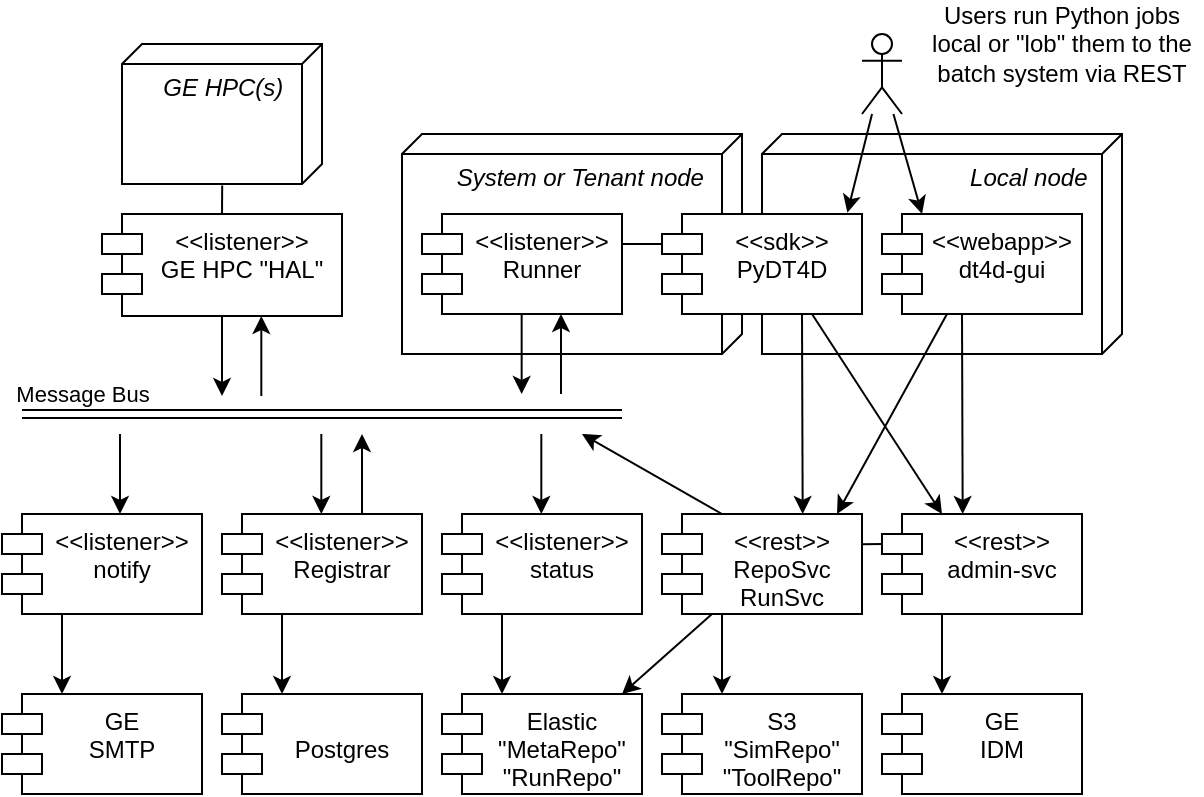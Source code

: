 <mxfile version="17.4.2" type="device"><diagram id="vH4Eko2LUD39kcNA0xVm" name="Page-1"><mxGraphModel dx="1122" dy="836" grid="1" gridSize="10" guides="1" tooltips="1" connect="1" arrows="1" fold="1" page="1" pageScale="1" pageWidth="1169" pageHeight="827" math="0" shadow="0"><root><mxCell id="0"/><mxCell id="1" parent="0"/><mxCell id="eq2F0zOwj1mEJkTqMkhJ-58" value="&amp;nbsp; &amp;nbsp; &amp;nbsp; &amp;nbsp; &amp;nbsp; &amp;nbsp; &amp;nbsp; &amp;nbsp; &amp;nbsp; &amp;nbsp; &amp;nbsp; &amp;nbsp; &amp;nbsp; &amp;nbsp; &amp;nbsp; Local node" style="verticalAlign=top;align=left;spacingTop=8;spacingLeft=2;spacingRight=12;shape=cube;size=10;direction=south;fontStyle=2;html=1;" vertex="1" parent="1"><mxGeometry x="550" y="135" width="180" height="110" as="geometry"/></mxCell><mxCell id="eq2F0zOwj1mEJkTqMkhJ-1" value="GE &#10;IDM" style="shape=module;align=left;spacingLeft=20;align=center;verticalAlign=top;" vertex="1" parent="1"><mxGeometry x="610" y="415" width="100" height="50" as="geometry"/></mxCell><mxCell id="eq2F0zOwj1mEJkTqMkhJ-2" value="&lt;&lt;rest&gt;&gt;&#10;admin-svc" style="shape=module;align=left;spacingLeft=20;align=center;verticalAlign=top;" vertex="1" parent="1"><mxGeometry x="610" y="325" width="100" height="50" as="geometry"/></mxCell><mxCell id="eq2F0zOwj1mEJkTqMkhJ-5" value="&amp;nbsp; &amp;nbsp; &amp;nbsp; &amp;nbsp;System or Tenant node" style="verticalAlign=top;align=left;spacingTop=8;spacingLeft=2;spacingRight=12;shape=cube;size=10;direction=south;fontStyle=2;html=1;" vertex="1" parent="1"><mxGeometry x="370" y="135" width="170" height="110" as="geometry"/></mxCell><mxCell id="eq2F0zOwj1mEJkTqMkhJ-6" value="&lt;&lt;rest&gt;&gt;&#10;RepoSvc&#10;RunSvc" style="shape=module;align=left;spacingLeft=20;align=center;verticalAlign=top;" vertex="1" parent="1"><mxGeometry x="500" y="325" width="100" height="50" as="geometry"/></mxCell><mxCell id="eq2F0zOwj1mEJkTqMkhJ-14" value="&lt;&lt;webapp&gt;&gt;&#10;dt4d-gui" style="shape=module;align=left;spacingLeft=20;align=center;verticalAlign=top;" vertex="1" parent="1"><mxGeometry x="610" y="175" width="100" height="50" as="geometry"/></mxCell><mxCell id="eq2F0zOwj1mEJkTqMkhJ-15" value="&lt;&lt;sdk&gt;&gt;&#10;PyDT4D" style="shape=module;align=left;spacingLeft=20;align=center;verticalAlign=top;" vertex="1" parent="1"><mxGeometry x="500" y="175" width="100" height="50" as="geometry"/></mxCell><mxCell id="eq2F0zOwj1mEJkTqMkhJ-16" value="&lt;&lt;listener&gt;&gt;&#10;Runner" style="shape=module;align=left;spacingLeft=20;align=center;verticalAlign=top;" vertex="1" parent="1"><mxGeometry x="380" y="175" width="100" height="50" as="geometry"/></mxCell><mxCell id="eq2F0zOwj1mEJkTqMkhJ-17" value="" style="shape=link;html=1;rounded=0;" edge="1" parent="1"><mxGeometry width="100" relative="1" as="geometry"><mxPoint x="180" y="275" as="sourcePoint"/><mxPoint x="480" y="275" as="targetPoint"/></mxGeometry></mxCell><mxCell id="eq2F0zOwj1mEJkTqMkhJ-18" value="Message Bus" style="edgeLabel;html=1;align=center;verticalAlign=middle;resizable=0;points=[];" vertex="1" connectable="0" parent="eq2F0zOwj1mEJkTqMkhJ-17"><mxGeometry x="0.799" y="2" relative="1" as="geometry"><mxPoint x="-240" y="-8" as="offset"/></mxGeometry></mxCell><mxCell id="eq2F0zOwj1mEJkTqMkhJ-20" value="&lt;&lt;listener&gt;&gt;&#10;notify" style="shape=module;align=left;spacingLeft=20;align=center;verticalAlign=top;" vertex="1" parent="1"><mxGeometry x="170" y="325" width="100" height="50" as="geometry"/></mxCell><mxCell id="eq2F0zOwj1mEJkTqMkhJ-21" value="&lt;&lt;listener&gt;&gt;&#10;Registrar" style="shape=module;align=left;spacingLeft=20;align=center;verticalAlign=top;" vertex="1" parent="1"><mxGeometry x="280" y="325" width="100" height="50" as="geometry"/></mxCell><mxCell id="eq2F0zOwj1mEJkTqMkhJ-22" value="&lt;&lt;listener&gt;&gt;&#10;status" style="shape=module;align=left;spacingLeft=20;align=center;verticalAlign=top;" vertex="1" parent="1"><mxGeometry x="390" y="325" width="100" height="50" as="geometry"/></mxCell><mxCell id="eq2F0zOwj1mEJkTqMkhJ-23" value="S3&#10;&quot;SimRepo&quot;&#10;&quot;ToolRepo&quot;" style="shape=module;align=left;spacingLeft=20;align=center;verticalAlign=top;" vertex="1" parent="1"><mxGeometry x="500" y="415" width="100" height="50" as="geometry"/></mxCell><mxCell id="eq2F0zOwj1mEJkTqMkhJ-24" value="&#10;Postgres" style="shape=module;align=left;spacingLeft=20;align=center;verticalAlign=top;" vertex="1" parent="1"><mxGeometry x="280" y="415" width="100" height="50" as="geometry"/></mxCell><mxCell id="eq2F0zOwj1mEJkTqMkhJ-25" value="Elastic&#10;&quot;MetaRepo&quot;&#10;&quot;RunRepo&quot;" style="shape=module;align=left;spacingLeft=20;align=center;verticalAlign=top;" vertex="1" parent="1"><mxGeometry x="390" y="415" width="100" height="50" as="geometry"/></mxCell><mxCell id="eq2F0zOwj1mEJkTqMkhJ-27" value="GE &#10;SMTP" style="shape=module;align=left;spacingLeft=20;align=center;verticalAlign=top;" vertex="1" parent="1"><mxGeometry x="170" y="415" width="100" height="50" as="geometry"/></mxCell><mxCell id="eq2F0zOwj1mEJkTqMkhJ-28" value="&lt;&lt;listener&gt;&gt;&#10;GE HPC &quot;HAL&quot;" style="shape=module;align=left;spacingLeft=20;align=center;verticalAlign=top;" vertex="1" parent="1"><mxGeometry x="220" y="175" width="120" height="51" as="geometry"/></mxCell><mxCell id="eq2F0zOwj1mEJkTqMkhJ-33" value="" style="endArrow=classic;html=1;rounded=0;exitX=0.5;exitY=1;exitDx=0;exitDy=0;entryX=0.5;entryY=0;entryDx=0;entryDy=0;" edge="1" parent="1"><mxGeometry width="50" height="50" relative="1" as="geometry"><mxPoint x="530" y="375" as="sourcePoint"/><mxPoint x="530" y="415" as="targetPoint"/></mxGeometry></mxCell><mxCell id="eq2F0zOwj1mEJkTqMkhJ-34" value="" style="endArrow=classic;html=1;rounded=0;exitX=0.5;exitY=1;exitDx=0;exitDy=0;entryX=0.5;entryY=0;entryDx=0;entryDy=0;" edge="1" parent="1"><mxGeometry width="50" height="50" relative="1" as="geometry"><mxPoint x="420" y="375" as="sourcePoint"/><mxPoint x="420" y="415" as="targetPoint"/></mxGeometry></mxCell><mxCell id="eq2F0zOwj1mEJkTqMkhJ-35" value="" style="endArrow=classic;html=1;rounded=0;exitX=0.25;exitY=1;exitDx=0;exitDy=0;entryX=0.9;entryY=0;entryDx=0;entryDy=0;entryPerimeter=0;" edge="1" parent="1" source="eq2F0zOwj1mEJkTqMkhJ-6" target="eq2F0zOwj1mEJkTqMkhJ-25"><mxGeometry width="50" height="50" relative="1" as="geometry"><mxPoint x="540" y="375" as="sourcePoint"/><mxPoint x="540" y="415" as="targetPoint"/></mxGeometry></mxCell><mxCell id="eq2F0zOwj1mEJkTqMkhJ-36" value="" style="endArrow=classic;html=1;rounded=0;exitX=0.5;exitY=1;exitDx=0;exitDy=0;entryX=0.5;entryY=0;entryDx=0;entryDy=0;" edge="1" parent="1"><mxGeometry width="50" height="50" relative="1" as="geometry"><mxPoint x="310" y="375" as="sourcePoint"/><mxPoint x="310" y="415" as="targetPoint"/></mxGeometry></mxCell><mxCell id="eq2F0zOwj1mEJkTqMkhJ-37" value="" style="endArrow=classic;html=1;rounded=0;exitX=0.5;exitY=1;exitDx=0;exitDy=0;entryX=0.5;entryY=0;entryDx=0;entryDy=0;" edge="1" parent="1"><mxGeometry width="50" height="50" relative="1" as="geometry"><mxPoint x="200" y="375" as="sourcePoint"/><mxPoint x="200" y="415" as="targetPoint"/></mxGeometry></mxCell><mxCell id="eq2F0zOwj1mEJkTqMkhJ-38" value="" style="endArrow=classic;html=1;rounded=0;exitX=0.5;exitY=1;exitDx=0;exitDy=0;entryX=0.5;entryY=0;entryDx=0;entryDy=0;" edge="1" parent="1"><mxGeometry width="50" height="50" relative="1" as="geometry"><mxPoint x="640" y="375" as="sourcePoint"/><mxPoint x="640" y="415" as="targetPoint"/></mxGeometry></mxCell><mxCell id="eq2F0zOwj1mEJkTqMkhJ-39" value="" style="endArrow=classic;html=1;rounded=0;exitX=0.5;exitY=1;exitDx=0;exitDy=0;entryX=0.5;entryY=0;entryDx=0;entryDy=0;" edge="1" parent="1"><mxGeometry width="50" height="50" relative="1" as="geometry"><mxPoint x="439.66" y="285" as="sourcePoint"/><mxPoint x="439.66" y="325" as="targetPoint"/></mxGeometry></mxCell><mxCell id="eq2F0zOwj1mEJkTqMkhJ-40" value="" style="endArrow=classic;html=1;rounded=0;exitX=0.5;exitY=1;exitDx=0;exitDy=0;entryX=0.5;entryY=0;entryDx=0;entryDy=0;" edge="1" parent="1"><mxGeometry width="50" height="50" relative="1" as="geometry"><mxPoint x="329.66" y="285" as="sourcePoint"/><mxPoint x="329.66" y="325" as="targetPoint"/></mxGeometry></mxCell><mxCell id="eq2F0zOwj1mEJkTqMkhJ-41" value="" style="endArrow=classic;html=1;rounded=0;exitX=0.5;exitY=1;exitDx=0;exitDy=0;" edge="1" parent="1"><mxGeometry width="50" height="50" relative="1" as="geometry"><mxPoint x="350.0" y="325" as="sourcePoint"/><mxPoint x="350" y="285" as="targetPoint"/></mxGeometry></mxCell><mxCell id="eq2F0zOwj1mEJkTqMkhJ-42" value="" style="endArrow=classic;html=1;rounded=0;" edge="1" parent="1"><mxGeometry width="50" height="50" relative="1" as="geometry"><mxPoint x="570" y="225" as="sourcePoint"/><mxPoint x="570.34" y="325" as="targetPoint"/></mxGeometry></mxCell><mxCell id="eq2F0zOwj1mEJkTqMkhJ-43" value="" style="endArrow=classic;html=1;rounded=0;exitX=0.5;exitY=1;exitDx=0;exitDy=0;entryX=0.5;entryY=0;entryDx=0;entryDy=0;" edge="1" parent="1"><mxGeometry width="50" height="50" relative="1" as="geometry"><mxPoint x="229.0" y="285" as="sourcePoint"/><mxPoint x="229.0" y="325" as="targetPoint"/></mxGeometry></mxCell><mxCell id="eq2F0zOwj1mEJkTqMkhJ-44" value="" style="endArrow=classic;html=1;rounded=0;exitX=0.3;exitY=0;exitDx=0;exitDy=0;exitPerimeter=0;" edge="1" parent="1" source="eq2F0zOwj1mEJkTqMkhJ-6"><mxGeometry width="50" height="50" relative="1" as="geometry"><mxPoint x="645" y="255" as="sourcePoint"/><mxPoint x="460" y="285" as="targetPoint"/></mxGeometry></mxCell><mxCell id="eq2F0zOwj1mEJkTqMkhJ-45" value="" style="endArrow=none;html=1;rounded=0;exitX=0;exitY=0;exitDx=0;exitDy=15;exitPerimeter=0;entryX=0.995;entryY=0.303;entryDx=0;entryDy=0;entryPerimeter=0;" edge="1" parent="1" source="eq2F0zOwj1mEJkTqMkhJ-2" target="eq2F0zOwj1mEJkTqMkhJ-6"><mxGeometry width="50" height="50" relative="1" as="geometry"><mxPoint x="680" y="295" as="sourcePoint"/><mxPoint x="730" y="245" as="targetPoint"/></mxGeometry></mxCell><mxCell id="eq2F0zOwj1mEJkTqMkhJ-46" value="" style="endArrow=classic;html=1;rounded=0;exitX=0.5;exitY=1;exitDx=0;exitDy=0;" edge="1" parent="1"><mxGeometry width="50" height="50" relative="1" as="geometry"><mxPoint x="449.49" y="265" as="sourcePoint"/><mxPoint x="449.49" y="225" as="targetPoint"/></mxGeometry></mxCell><mxCell id="eq2F0zOwj1mEJkTqMkhJ-47" value="" style="endArrow=classic;html=1;rounded=0;exitX=0.5;exitY=1;exitDx=0;exitDy=0;entryX=0.5;entryY=0;entryDx=0;entryDy=0;" edge="1" parent="1"><mxGeometry width="50" height="50" relative="1" as="geometry"><mxPoint x="429.83" y="225" as="sourcePoint"/><mxPoint x="429.83" y="265" as="targetPoint"/></mxGeometry></mxCell><mxCell id="eq2F0zOwj1mEJkTqMkhJ-48" value="" style="endArrow=classic;html=1;rounded=0;exitX=0.75;exitY=1;exitDx=0;exitDy=0;entryX=0.3;entryY=0;entryDx=0;entryDy=0;entryPerimeter=0;" edge="1" parent="1" source="eq2F0zOwj1mEJkTqMkhJ-15" target="eq2F0zOwj1mEJkTqMkhJ-2"><mxGeometry width="50" height="50" relative="1" as="geometry"><mxPoint x="570.34" y="225" as="sourcePoint"/><mxPoint x="655.34" y="325" as="targetPoint"/></mxGeometry></mxCell><mxCell id="eq2F0zOwj1mEJkTqMkhJ-49" value="" style="endArrow=none;html=1;rounded=0;exitX=0;exitY=0;exitDx=0;exitDy=15;exitPerimeter=0;entryX=0.998;entryY=0.3;entryDx=0;entryDy=0;entryPerimeter=0;" edge="1" parent="1" source="eq2F0zOwj1mEJkTqMkhJ-15" target="eq2F0zOwj1mEJkTqMkhJ-16"><mxGeometry width="50" height="50" relative="1" as="geometry"><mxPoint x="520" y="145" as="sourcePoint"/><mxPoint x="570" y="95" as="targetPoint"/></mxGeometry></mxCell><mxCell id="eq2F0zOwj1mEJkTqMkhJ-50" value="" style="shape=umlActor;verticalLabelPosition=bottom;verticalAlign=top;html=1;outlineConnect=0;" vertex="1" parent="1"><mxGeometry x="600" y="85" width="20" height="40" as="geometry"/></mxCell><mxCell id="eq2F0zOwj1mEJkTqMkhJ-51" value="" style="endArrow=classic;html=1;rounded=0;" edge="1" parent="1"><mxGeometry width="50" height="50" relative="1" as="geometry"><mxPoint x="650" y="225" as="sourcePoint"/><mxPoint x="650.34" y="325" as="targetPoint"/></mxGeometry></mxCell><mxCell id="eq2F0zOwj1mEJkTqMkhJ-52" value="" style="endArrow=classic;html=1;rounded=0;exitX=0.5;exitY=1;exitDx=0;exitDy=0;" edge="1" parent="1"><mxGeometry width="50" height="50" relative="1" as="geometry"><mxPoint x="642.5" y="225" as="sourcePoint"/><mxPoint x="587.5" y="325" as="targetPoint"/></mxGeometry></mxCell><mxCell id="eq2F0zOwj1mEJkTqMkhJ-53" value="" style="endArrow=classic;html=1;rounded=0;entryX=0.927;entryY=-0.013;entryDx=0;entryDy=0;entryPerimeter=0;" edge="1" parent="1" source="eq2F0zOwj1mEJkTqMkhJ-50" target="eq2F0zOwj1mEJkTqMkhJ-15"><mxGeometry width="50" height="50" relative="1" as="geometry"><mxPoint x="610" y="135" as="sourcePoint"/><mxPoint x="604.8" y="175" as="targetPoint"/></mxGeometry></mxCell><mxCell id="eq2F0zOwj1mEJkTqMkhJ-54" value="" style="endArrow=classic;html=1;rounded=0;entryX=0.2;entryY=0;entryDx=0;entryDy=0;entryPerimeter=0;" edge="1" parent="1" source="eq2F0zOwj1mEJkTqMkhJ-50" target="eq2F0zOwj1mEJkTqMkhJ-14"><mxGeometry width="50" height="50" relative="1" as="geometry"><mxPoint x="610" y="135" as="sourcePoint"/><mxPoint x="593.4" y="175" as="targetPoint"/></mxGeometry></mxCell><mxCell id="eq2F0zOwj1mEJkTqMkhJ-55" value="" style="endArrow=classic;html=1;rounded=0;exitX=0.5;exitY=1;exitDx=0;exitDy=0;entryX=0.5;entryY=0;entryDx=0;entryDy=0;" edge="1" parent="1"><mxGeometry width="50" height="50" relative="1" as="geometry"><mxPoint x="280.0" y="226" as="sourcePoint"/><mxPoint x="280.0" y="266" as="targetPoint"/></mxGeometry></mxCell><mxCell id="eq2F0zOwj1mEJkTqMkhJ-56" value="" style="endArrow=classic;html=1;rounded=0;exitX=0.5;exitY=1;exitDx=0;exitDy=0;" edge="1" parent="1"><mxGeometry width="50" height="50" relative="1" as="geometry"><mxPoint x="299.66" y="266" as="sourcePoint"/><mxPoint x="299.66" y="226" as="targetPoint"/></mxGeometry></mxCell><mxCell id="eq2F0zOwj1mEJkTqMkhJ-57" value="Users run Python jobs local or &quot;lob&quot; them to the batch system via REST" style="text;html=1;strokeColor=none;fillColor=none;align=center;verticalAlign=middle;whiteSpace=wrap;rounded=0;" vertex="1" parent="1"><mxGeometry x="630" y="75" width="140" height="30" as="geometry"/></mxCell><mxCell id="eq2F0zOwj1mEJkTqMkhJ-59" value="&amp;nbsp; &amp;nbsp; &amp;nbsp;GE HPC(s)" style="verticalAlign=top;align=left;spacingTop=8;spacingLeft=2;spacingRight=12;shape=cube;size=10;direction=south;fontStyle=2;html=1;" vertex="1" parent="1"><mxGeometry x="230" y="90" width="100" height="70" as="geometry"/></mxCell><mxCell id="eq2F0zOwj1mEJkTqMkhJ-60" value="" style="endArrow=none;html=1;rounded=0;exitX=0.5;exitY=0;exitDx=0;exitDy=0;entryX=1.01;entryY=0.499;entryDx=0;entryDy=0;entryPerimeter=0;" edge="1" parent="1" source="eq2F0zOwj1mEJkTqMkhJ-28" target="eq2F0zOwj1mEJkTqMkhJ-59"><mxGeometry width="50" height="50" relative="1" as="geometry"><mxPoint x="270" y="-75" as="sourcePoint"/><mxPoint x="280" y="165" as="targetPoint"/></mxGeometry></mxCell></root></mxGraphModel></diagram></mxfile>
